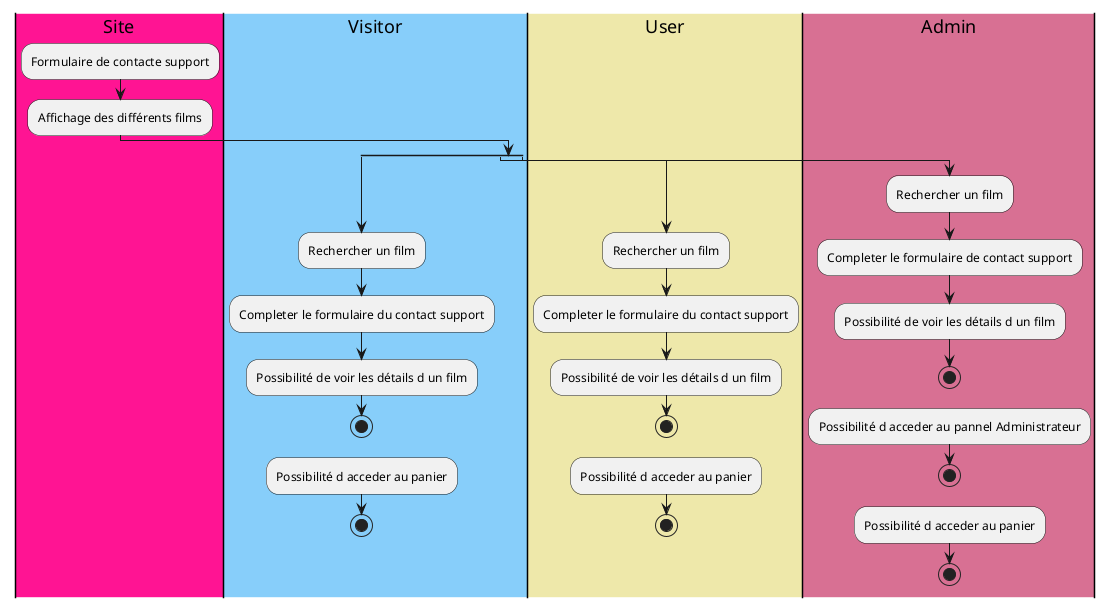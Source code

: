@startuml exercice2

|#DeepPink|Site|
:Formulaire de contacte support;
:Affichage des différents films;
split

|#LightSkyBlue|Visitor|
:Rechercher un film;
:Completer le formulaire du contact support;
:Possibilité de voir les détails d un film;
stop
:Possibilité d acceder au panier;
stop


split again
|#PaleGoldenRod|User|
:Rechercher un film;
:Completer le formulaire du contact support;
:Possibilité de voir les détails d un film;
stop
:Possibilité d acceder au panier;
stop

split again
|#PaleVioletRed|Admin|
:Rechercher un film;
:Completer le formulaire de contact support;
:Possibilité de voir les détails d un film;
stop
:Possibilité d acceder au pannel Administrateur;
stop
:Possibilité d acceder au panier;
stop
